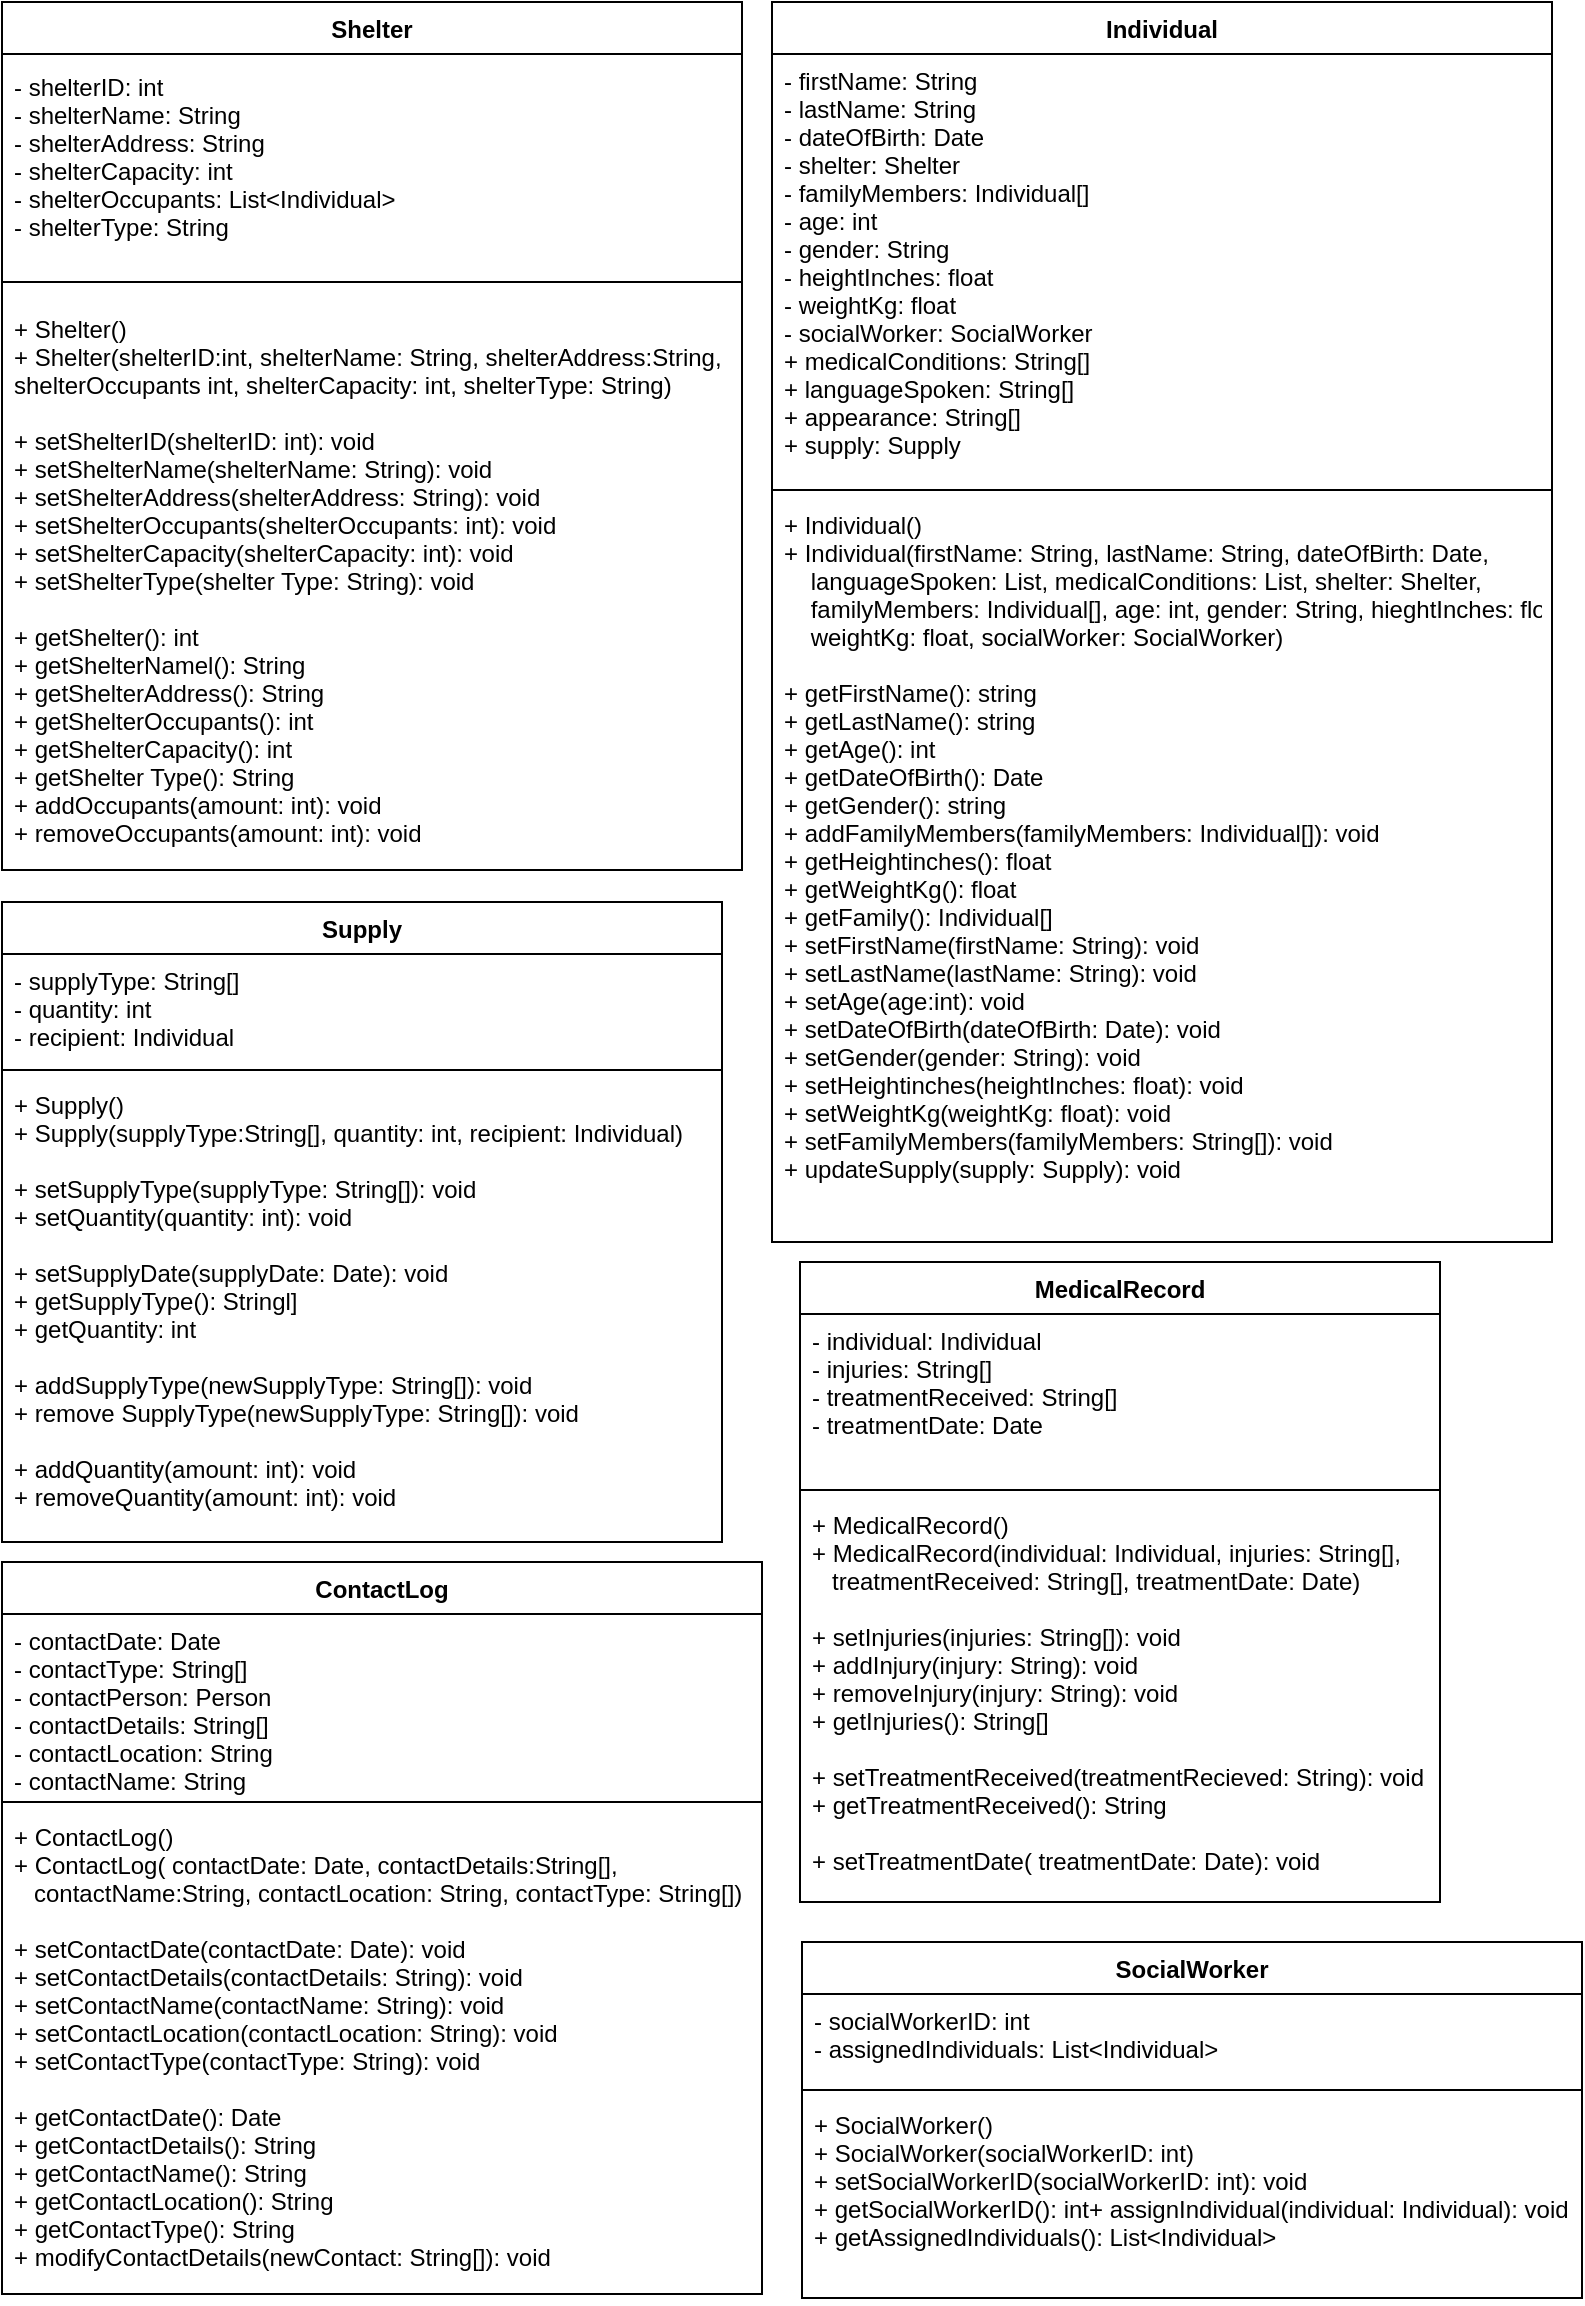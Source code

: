 <mxfile>
    <diagram id="C5RBs43oDa-KdzZeNtuy" name="Page-1">
        <mxGraphModel dx="902" dy="467" grid="1" gridSize="10" guides="1" tooltips="1" connect="1" arrows="1" fold="1" page="1" pageScale="1" pageWidth="827" pageHeight="1169" math="0" shadow="0">
            <root>
                <mxCell id="WIyWlLk6GJQsqaUBKTNV-0"/>
                <mxCell id="WIyWlLk6GJQsqaUBKTNV-1" parent="WIyWlLk6GJQsqaUBKTNV-0"/>
                <mxCell id="31" value="Shelter" style="swimlane;fontStyle=1;align=center;verticalAlign=top;childLayout=stackLayout;horizontal=1;startSize=26;horizontalStack=0;resizeParent=1;resizeParentMax=0;resizeLast=0;collapsible=1;marginBottom=0;" parent="WIyWlLk6GJQsqaUBKTNV-1" vertex="1">
                    <mxGeometry x="15" y="10" width="370" height="434" as="geometry">
                        <mxRectangle x="70" y="220" width="80" height="30" as="alternateBounds"/>
                    </mxGeometry>
                </mxCell>
                <mxCell id="32" value="- shelterID: int&#10;- shelterName: String&#10;- shelterAddress: String&#10;- shelterCapacity: int&#10;- shelterOccupants: List&lt;Individual&gt;&#10;- shelterType: String" style="text;strokeColor=none;fillColor=none;align=left;verticalAlign=top;spacingLeft=4;spacingRight=4;overflow=hidden;rotatable=0;points=[[0,0.5],[1,0.5]];portConstraint=eastwest;spacing=2;spacingTop=3;" parent="31" vertex="1">
                    <mxGeometry y="26" width="370" height="104" as="geometry"/>
                </mxCell>
                <mxCell id="33" value="" style="line;strokeWidth=1;fillColor=none;align=left;verticalAlign=middle;spacingTop=-1;spacingLeft=3;spacingRight=3;rotatable=0;labelPosition=right;points=[];portConstraint=eastwest;strokeColor=inherit;" parent="31" vertex="1">
                    <mxGeometry y="130" width="370" height="20" as="geometry"/>
                </mxCell>
                <mxCell id="34" value="+ Shelter()&#10;+ Shelter(shelterID:int, shelterName: String, shelterAddress:String, &#10;shelterOccupants int, shelterCapacity: int, shelterType: String) &#10;&#10;+ setShelterID(shelterID: int): void &#10;+ setShelterName(shelterName: String): void &#10;+ setShelterAddress(shelterAddress: String): void &#10;+ setShelterOccupants(shelterOccupants: int): void &#10;+ setShelterCapacity(shelterCapacity: int): void &#10;+ setShelterType(shelter Type: String): void &#10;&#10;+ getShelter(): int &#10;+ getShelterNamel(): String &#10;+ getShelterAddress(): String &#10;+ getShelterOccupants(): int &#10;+ getShelterCapacity(): int &#10;+ getShelter Type(): String &#10;+ addOccupants(amount: int): void &#10;+ removeOccupants(amount: int): void " style="text;strokeColor=none;fillColor=none;align=left;verticalAlign=top;spacingLeft=4;spacingRight=4;overflow=hidden;rotatable=0;points=[[0,0.5],[1,0.5]];portConstraint=eastwest;" parent="31" vertex="1">
                    <mxGeometry y="150" width="370" height="284" as="geometry"/>
                </mxCell>
                <mxCell id="35" value="Individual" style="swimlane;fontStyle=1;align=center;verticalAlign=top;childLayout=stackLayout;horizontal=1;startSize=26;horizontalStack=0;resizeParent=1;resizeParentMax=0;resizeLast=0;collapsible=1;marginBottom=0;" parent="WIyWlLk6GJQsqaUBKTNV-1" vertex="1">
                    <mxGeometry x="400" y="10" width="390" height="620" as="geometry"/>
                </mxCell>
                <mxCell id="36" value="- firstName: String&#10;- lastName: String&#10;- dateOfBirth: Date&#10;- shelter: Shelter&#10;- familyMembers: Individual[]&#10;- age: int&#10;- gender: String&#10;- heightInches: float&#10;- weightKg: float&#10;- socialWorker: SocialWorker&#10;+ medicalConditions: String[]&#10;+ languageSpoken: String[]&#10;+ appearance: String[]&#10;+ supply: Supply&#10;" style="text;strokeColor=none;fillColor=none;align=left;verticalAlign=top;spacingLeft=4;spacingRight=4;overflow=hidden;rotatable=0;points=[[0,0.5],[1,0.5]];portConstraint=eastwest;" parent="35" vertex="1">
                    <mxGeometry y="26" width="390" height="214" as="geometry"/>
                </mxCell>
                <mxCell id="37" value="" style="line;strokeWidth=1;fillColor=none;align=left;verticalAlign=middle;spacingTop=-1;spacingLeft=3;spacingRight=3;rotatable=0;labelPosition=right;points=[];portConstraint=eastwest;strokeColor=inherit;" parent="35" vertex="1">
                    <mxGeometry y="240" width="390" height="8" as="geometry"/>
                </mxCell>
                <mxCell id="38" value="+ Individual()&#10;+ Individual(firstName: String, lastName: String, dateOfBirth: Date, &#10;    languageSpoken: List, medicalConditions: List, shelter: Shelter, &#10;    familyMembers: Individual[], age: int, gender: String, hieghtInches: float, &#10;    weightKg: float, socialWorker: SocialWorker)&#10;&#10;+ getFirstName(): string&#10;+ getLastName(): string &#10;+ getAge(): int &#10;+ getDateOfBirth(): Date &#10;+ getGender(): string &#10;+ addFamilyMembers(familyMembers: Individual[]): void &#10;+ getHeightinches(): float &#10;+ getWeightKg(): float &#10;+ getFamily(): Individual[]&#10;+ setFirstName(firstName: String): void &#10;+ setLastName(lastName: String): void &#10;+ setAge(age:int): void &#10;+ setDateOfBirth(dateOfBirth: Date): void &#10;+ setGender(gender: String): void &#10;+ setHeightinches(heightInches: float): void &#10;+ setWeightKg(weightKg: float): void&#10;+ setFamilyMembers(familyMembers: String[]): void &#10;+ updateSupply(supply: Supply): void &#10;" style="text;strokeColor=none;fillColor=none;align=left;verticalAlign=top;spacingLeft=4;spacingRight=4;overflow=hidden;rotatable=0;points=[[0,0.5],[1,0.5]];portConstraint=eastwest;" parent="35" vertex="1">
                    <mxGeometry y="248" width="390" height="372" as="geometry"/>
                </mxCell>
                <mxCell id="39" value="MedicalRecord" style="swimlane;fontStyle=1;align=center;verticalAlign=top;childLayout=stackLayout;horizontal=1;startSize=26;horizontalStack=0;resizeParent=1;resizeParentMax=0;resizeLast=0;collapsible=1;marginBottom=0;" parent="WIyWlLk6GJQsqaUBKTNV-1" vertex="1">
                    <mxGeometry x="414" y="640" width="320" height="320" as="geometry">
                        <mxRectangle x="470" y="700" width="130" height="30" as="alternateBounds"/>
                    </mxGeometry>
                </mxCell>
                <mxCell id="40" value="- individual: Individual&#10;- injuries: String[]&#10;- treatmentReceived: String[]&#10;- treatmentDate: Date" style="text;strokeColor=none;fillColor=none;align=left;verticalAlign=top;spacingLeft=4;spacingRight=4;overflow=hidden;rotatable=0;points=[[0,0.5],[1,0.5]];portConstraint=eastwest;" parent="39" vertex="1">
                    <mxGeometry y="26" width="320" height="84" as="geometry"/>
                </mxCell>
                <mxCell id="41" value="" style="line;strokeWidth=1;fillColor=none;align=left;verticalAlign=middle;spacingTop=-1;spacingLeft=3;spacingRight=3;rotatable=0;labelPosition=right;points=[];portConstraint=eastwest;strokeColor=inherit;" parent="39" vertex="1">
                    <mxGeometry y="110" width="320" height="8" as="geometry"/>
                </mxCell>
                <mxCell id="42" value="+ MedicalRecord()&#10;+ MedicalRecord(individual: Individual, injuries: String[], &#10;   treatmentReceived: String[], treatmentDate: Date) &#10;&#10;+ setInjuries(injuries: String[]): void &#10;+ addInjury(injury: String): void&#10;+ removeInjury(injury: String): void&#10;+ getInjuries(): String[]&#10;&#10;+ setTreatmentReceived(treatmentRecieved: String): void &#10;+ getTreatmentReceived(): String&#10;&#10;+ setTreatmentDate( treatmentDate: Date): void &#10;&#10;" style="text;strokeColor=none;fillColor=none;align=left;verticalAlign=top;spacingLeft=4;spacingRight=4;overflow=hidden;rotatable=0;points=[[0,0.5],[1,0.5]];portConstraint=eastwest;" parent="39" vertex="1">
                    <mxGeometry y="118" width="320" height="202" as="geometry"/>
                </mxCell>
                <mxCell id="43" value="ContactLog" style="swimlane;fontStyle=1;align=center;verticalAlign=top;childLayout=stackLayout;horizontal=1;startSize=26;horizontalStack=0;resizeParent=1;resizeParentMax=0;resizeLast=0;collapsible=1;marginBottom=0;" parent="WIyWlLk6GJQsqaUBKTNV-1" vertex="1">
                    <mxGeometry x="15" y="790" width="380" height="366" as="geometry"/>
                </mxCell>
                <mxCell id="44" value="- contactDate: Date&#10;- contactType: String[]&#10;- contactPerson: Person&#10;- contactDetails: String[]&#10;- contactLocation: String&#10;- contactName: String" style="text;strokeColor=none;fillColor=none;align=left;verticalAlign=top;spacingLeft=4;spacingRight=4;overflow=hidden;rotatable=0;points=[[0,0.5],[1,0.5]];portConstraint=eastwest;" parent="43" vertex="1">
                    <mxGeometry y="26" width="380" height="90" as="geometry"/>
                </mxCell>
                <mxCell id="45" value="" style="line;strokeWidth=1;fillColor=none;align=left;verticalAlign=middle;spacingTop=-1;spacingLeft=3;spacingRight=3;rotatable=0;labelPosition=right;points=[];portConstraint=eastwest;strokeColor=inherit;" parent="43" vertex="1">
                    <mxGeometry y="116" width="380" height="8" as="geometry"/>
                </mxCell>
                <mxCell id="46" value="+ ContactLog()&#10;+ ContactLog( contactDate: Date, contactDetails:String[], &#10;   contactName:String, contactLocation: String, contactType: String[]) &#10;&#10;+ setContactDate(contactDate: Date): void &#10;+ setContactDetails(contactDetails: String): void &#10;+ setContactName(contactName: String): void &#10;+ setContactLocation(contactLocation: String): void &#10;+ setContactType(contactType: String): void &#10;&#10;+ getContactDate(): Date &#10;+ getContactDetails(): String &#10;+ getContactName(): String &#10;+ getContactLocation(): String &#10;+ getContactType(): String &#10;+ modifyContactDetails(newContact: String[]): void " style="text;strokeColor=none;fillColor=none;align=left;verticalAlign=top;spacingLeft=4;spacingRight=4;overflow=hidden;rotatable=0;points=[[0,0.5],[1,0.5]];portConstraint=eastwest;" parent="43" vertex="1">
                    <mxGeometry y="124" width="380" height="242" as="geometry"/>
                </mxCell>
                <mxCell id="47" value="Supply" style="swimlane;fontStyle=1;align=center;verticalAlign=top;childLayout=stackLayout;horizontal=1;startSize=26;horizontalStack=0;resizeParent=1;resizeParentMax=0;resizeLast=0;collapsible=1;marginBottom=0;" parent="WIyWlLk6GJQsqaUBKTNV-1" vertex="1">
                    <mxGeometry x="15" y="460" width="360" height="320" as="geometry"/>
                </mxCell>
                <mxCell id="48" value="- supplyType: String[]&#10;- quantity: int&#10;- recipient: Individual" style="text;strokeColor=none;fillColor=none;align=left;verticalAlign=top;spacingLeft=4;spacingRight=4;overflow=hidden;rotatable=0;points=[[0,0.5],[1,0.5]];portConstraint=eastwest;" parent="47" vertex="1">
                    <mxGeometry y="26" width="360" height="54" as="geometry"/>
                </mxCell>
                <mxCell id="49" value="" style="line;strokeWidth=1;fillColor=none;align=left;verticalAlign=middle;spacingTop=-1;spacingLeft=3;spacingRight=3;rotatable=0;labelPosition=right;points=[];portConstraint=eastwest;strokeColor=inherit;" parent="47" vertex="1">
                    <mxGeometry y="80" width="360" height="8" as="geometry"/>
                </mxCell>
                <mxCell id="50" value="+ Supply()&#10;+ Supply(supplyType:String[], quantity: int, recipient: Individual) &#10;&#10;+ setSupplyType(supplyType: String[]): void&#10;+ setQuantity(quantity: int): void&#10;&#10;+ setSupplyDate(supplyDate: Date): void&#10;+ getSupplyType(): Stringl]&#10;+ getQuantity: int&#10;&#10;+ addSupplyType(newSupplyType: String[]): void&#10;+ remove SupplyType(newSupplyType: String[]): void&#10;&#10;+ addQuantity(amount: int): void&#10;+ removeQuantity(amount: int): void" style="text;strokeColor=none;fillColor=none;align=left;verticalAlign=top;spacingLeft=4;spacingRight=4;overflow=hidden;rotatable=0;points=[[0,0.5],[1,0.5]];portConstraint=eastwest;" parent="47" vertex="1">
                    <mxGeometry y="88" width="360" height="232" as="geometry"/>
                </mxCell>
                <mxCell id="51" value="SocialWorker" style="swimlane;fontStyle=1;align=center;verticalAlign=top;childLayout=stackLayout;horizontal=1;startSize=26;horizontalStack=0;resizeParent=1;resizeParentMax=0;resizeLast=0;collapsible=1;marginBottom=0;" parent="WIyWlLk6GJQsqaUBKTNV-1" vertex="1">
                    <mxGeometry x="415" y="980" width="390" height="178" as="geometry"/>
                </mxCell>
                <mxCell id="52" value="- socialWorkerID: int&#10;- assignedIndividuals: List&lt;Individual&gt;" style="text;strokeColor=none;fillColor=none;align=left;verticalAlign=top;spacingLeft=4;spacingRight=4;overflow=hidden;rotatable=0;points=[[0,0.5],[1,0.5]];portConstraint=eastwest;" parent="51" vertex="1">
                    <mxGeometry y="26" width="390" height="44" as="geometry"/>
                </mxCell>
                <mxCell id="53" value="" style="line;strokeWidth=1;fillColor=none;align=left;verticalAlign=middle;spacingTop=-1;spacingLeft=3;spacingRight=3;rotatable=0;labelPosition=right;points=[];portConstraint=eastwest;strokeColor=inherit;" parent="51" vertex="1">
                    <mxGeometry y="70" width="390" height="8" as="geometry"/>
                </mxCell>
                <mxCell id="54" value="+ SocialWorker()&#10;+ SocialWorker(socialWorkerID: int)&#10;+ setSocialWorkerID(socialWorkerID: int): void&#10;+ getSocialWorkerID(): int+ assignIndividual(individual: Individual): void&#10;+ getAssignedIndividuals(): List&lt;Individual&gt;" style="text;strokeColor=none;fillColor=none;align=left;verticalAlign=top;spacingLeft=4;spacingRight=4;overflow=hidden;rotatable=0;points=[[0,0.5],[1,0.5]];portConstraint=eastwest;" parent="51" vertex="1">
                    <mxGeometry y="78" width="390" height="100" as="geometry"/>
                </mxCell>
            </root>
        </mxGraphModel>
    </diagram>
</mxfile>